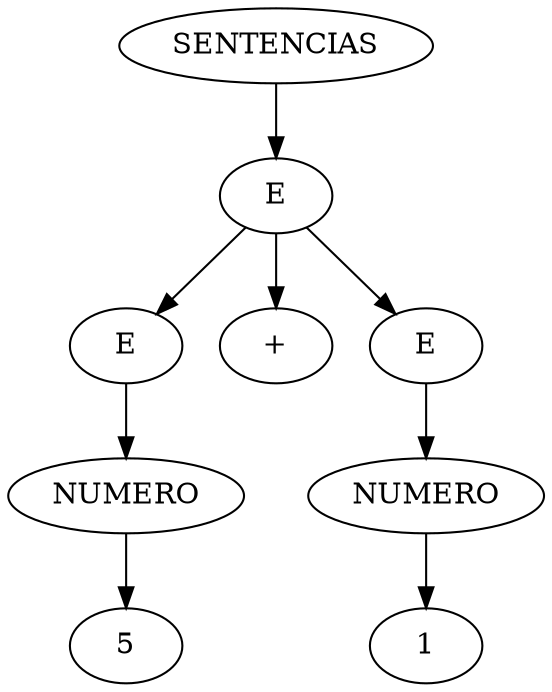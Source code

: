 digraph arbol{nodo47158736 [label="SENTENCIAS"];
nodo47158736 ->nodo49852448;
nodo49852448 [label="E"];
nodo49852448 ->nodo42680208;
nodo42680208 [label="E"];
nodo42680208 ->nodo50042640;
nodo50042640 [label="NUMERO"];
nodo50042640 ->nodo46507712;
nodo46507712 [label="5"];
nodo49852448 ->nodo48010016;
nodo48010016 [label="+"];
nodo49852448 ->nodo42631232;
nodo42631232 [label="E"];
nodo42631232 ->nodo42676528;
nodo42676528 [label="NUMERO"];
nodo42676528 ->nodo49984432;
nodo49984432 [label="1"];
}